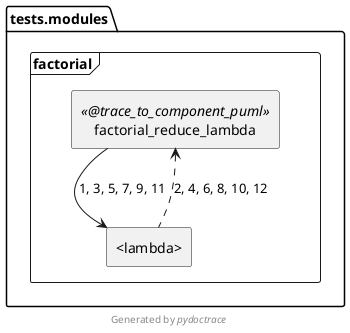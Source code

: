 @startuml tests.modules.factorial.factorial_reduce_lambda-component
skinparam BoxPadding 10
skinparam componentStyle rectangle

package tests.modules {
  frame factorial {
    [tests.modules.factorial.factorial_reduce_lambda] as "factorial_reduce_lambda" << @trace_to_component_puml >>
    [tests.modules.factorial.<lambda>] as "<lambda>"
  }
}
[tests.modules.factorial.factorial_reduce_lambda] --> [tests.modules.factorial.<lambda>] : 1, 3, 5, 7, 9, 11
[tests.modules.factorial.factorial_reduce_lambda] <.. [tests.modules.factorial.<lambda>] : 2, 4, 6, 8, 10, 12

footer Generated by //pydoctrace//
@enduml
